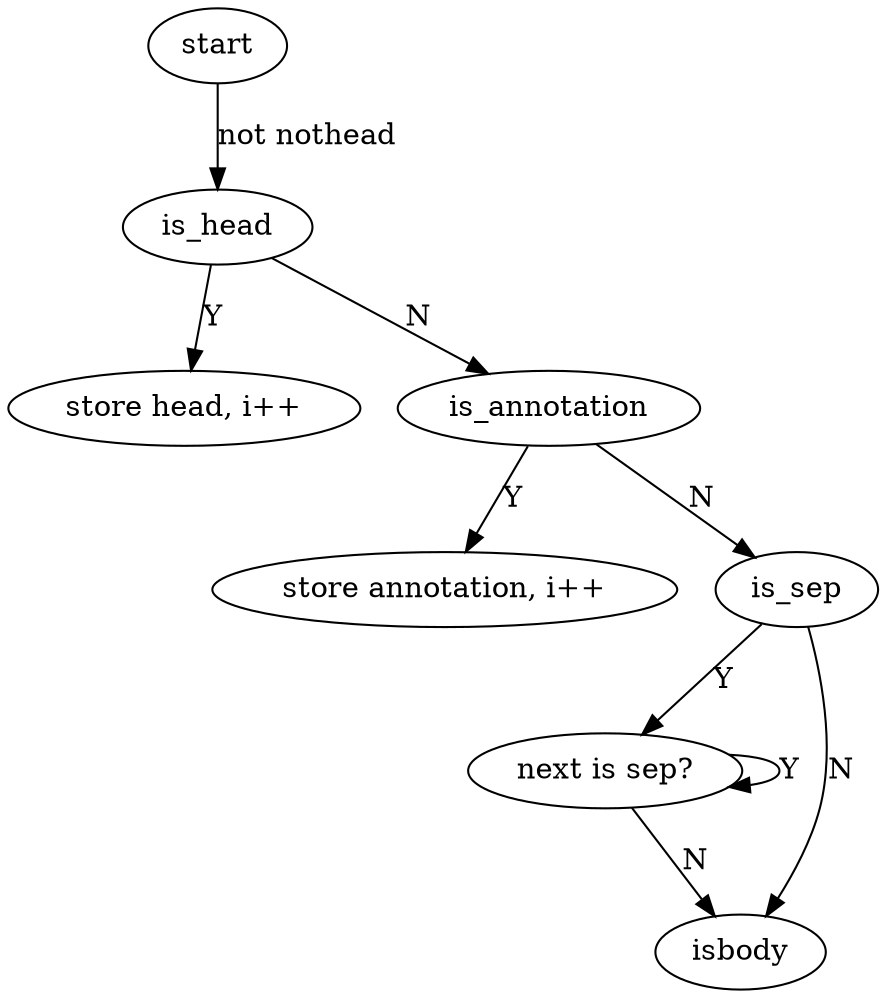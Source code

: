 digraph drlff{
    start -> is_head[label="not nothead"]
    is_head -> "store head, i++"[label=Y]
    is_head -> is_annotation[label=N]
    is_annotation -> "store annotation, i++"[label=Y]
    is_annotation -> is_sep[label=N]
    is_sep -> "next is sep?"[label=Y]
    "next is sep?" -> "next is sep?"[label=Y]
    is_sep -> isbody[label=N]
    "next is sep?" -> isbody[label=N]
}
